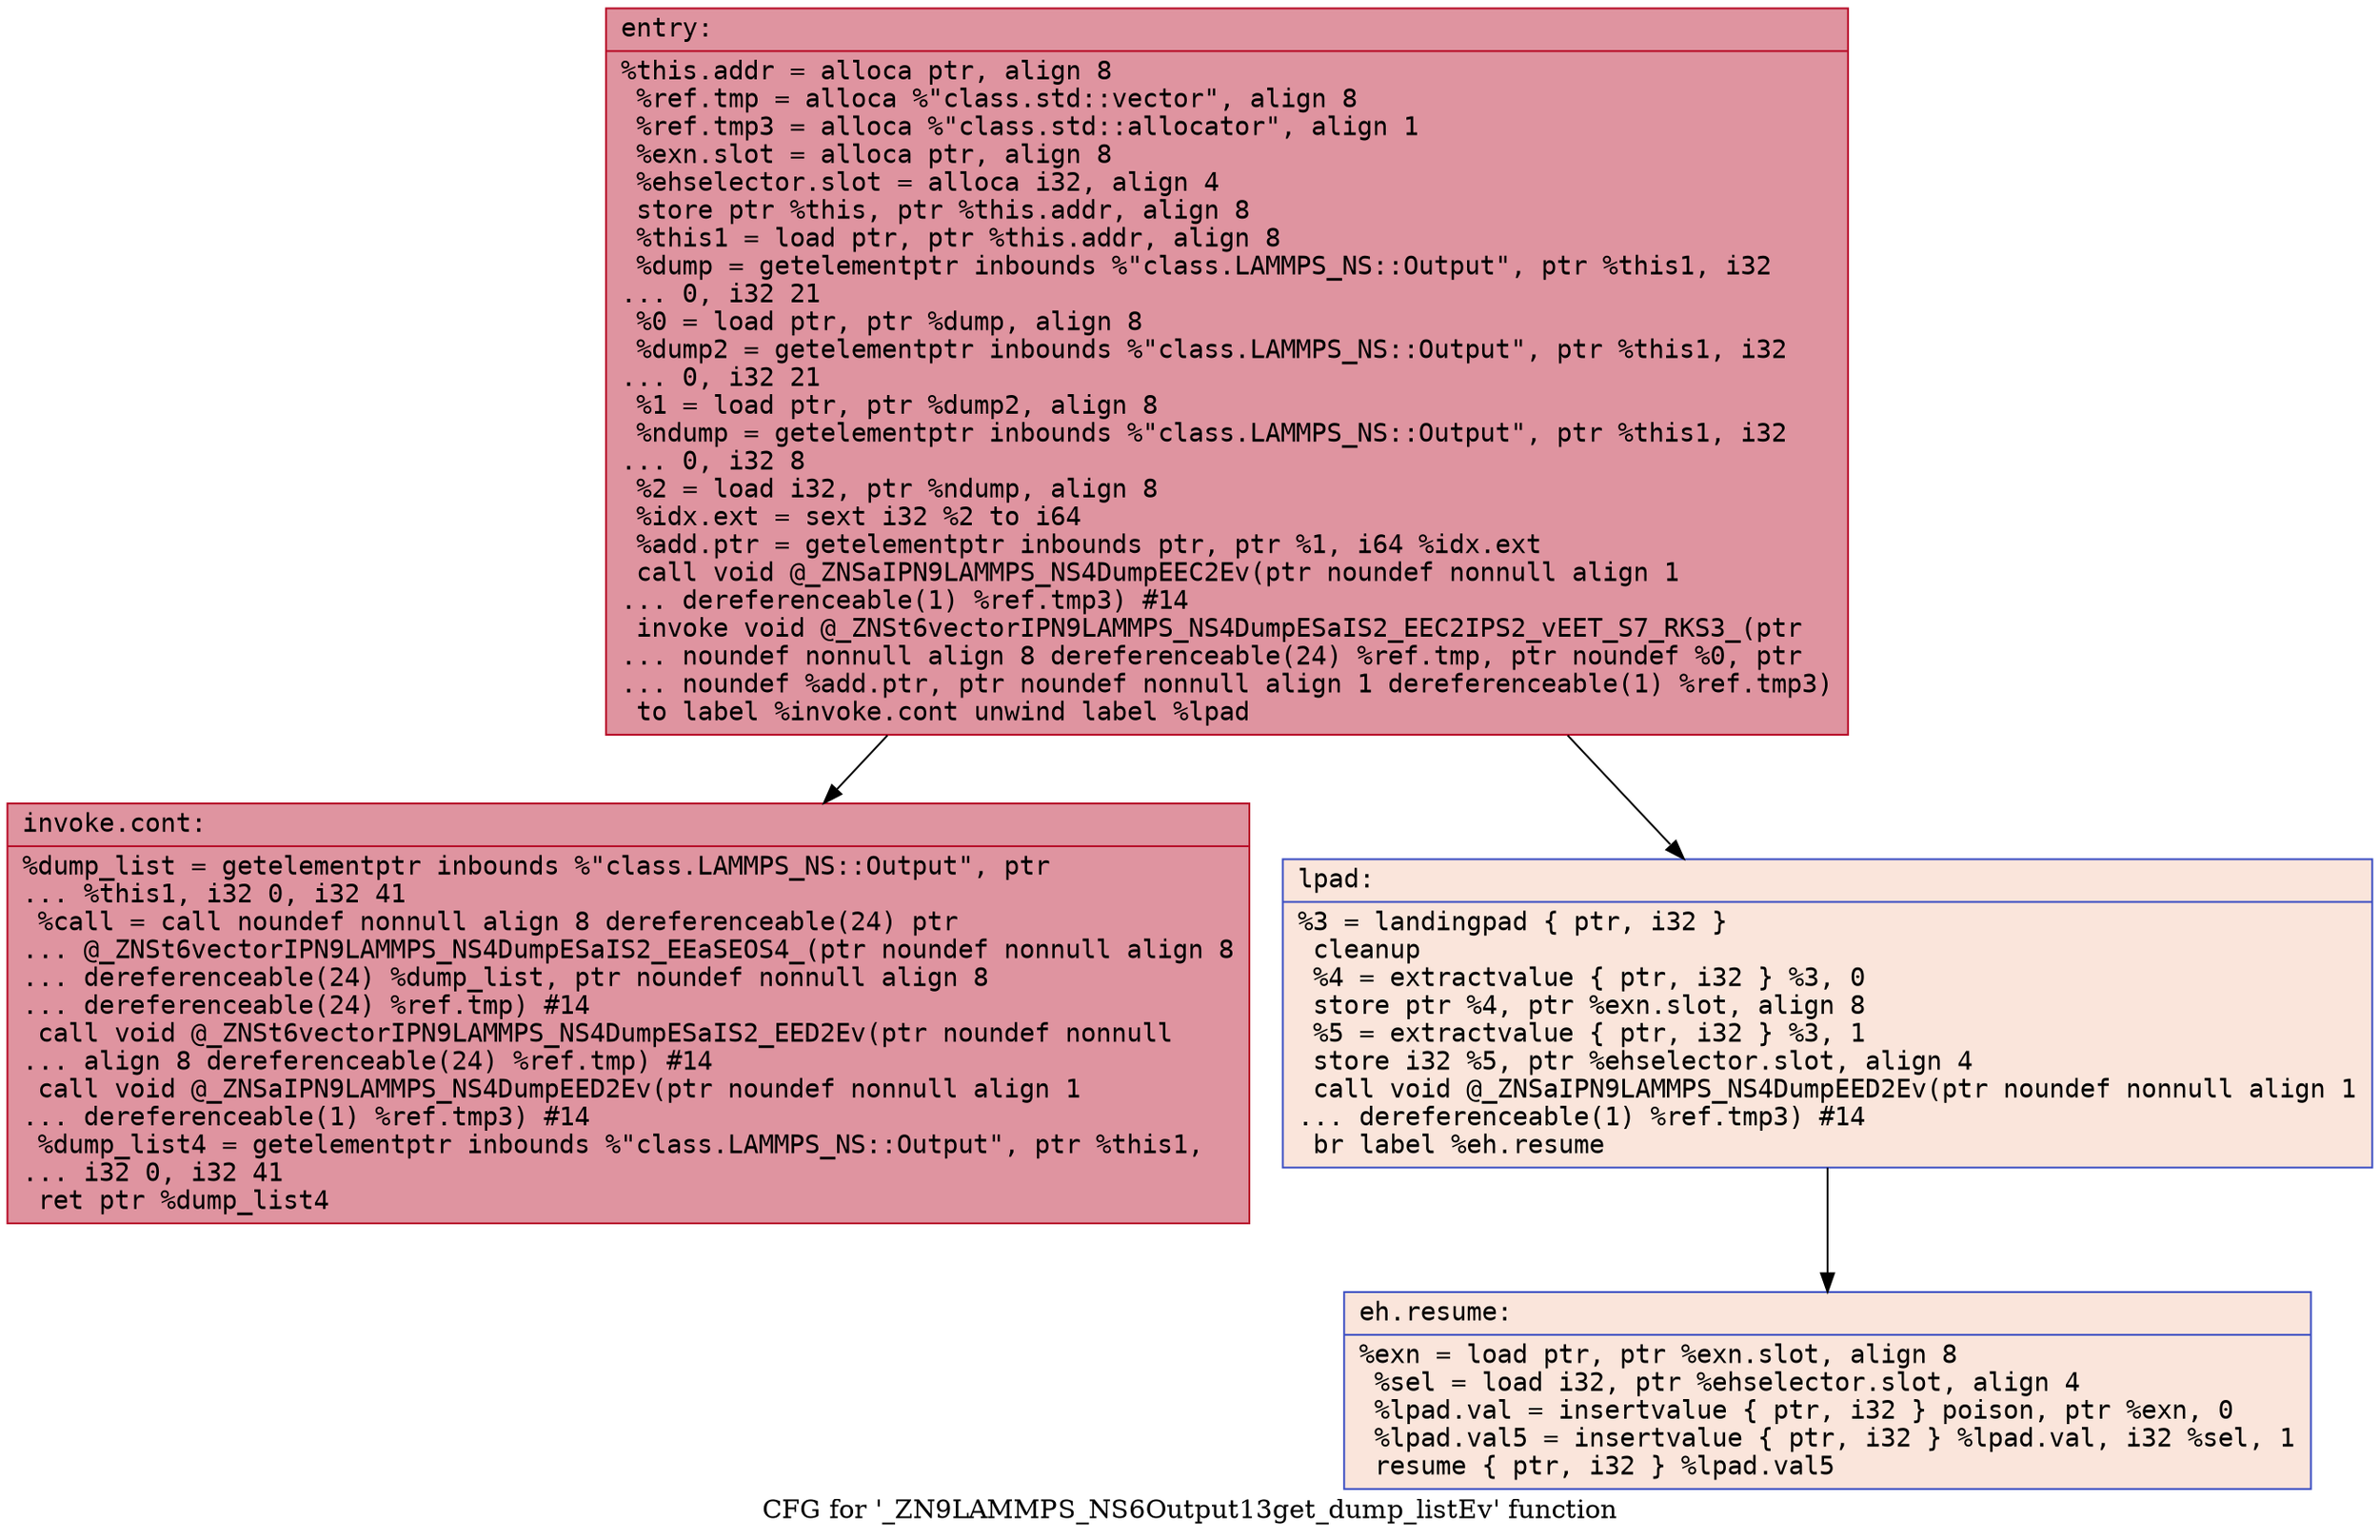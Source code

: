 digraph "CFG for '_ZN9LAMMPS_NS6Output13get_dump_listEv' function" {
	label="CFG for '_ZN9LAMMPS_NS6Output13get_dump_listEv' function";

	Node0x559d9a2b4a50 [shape=record,color="#b70d28ff", style=filled, fillcolor="#b70d2870" fontname="Courier",label="{entry:\l|  %this.addr = alloca ptr, align 8\l  %ref.tmp = alloca %\"class.std::vector\", align 8\l  %ref.tmp3 = alloca %\"class.std::allocator\", align 1\l  %exn.slot = alloca ptr, align 8\l  %ehselector.slot = alloca i32, align 4\l  store ptr %this, ptr %this.addr, align 8\l  %this1 = load ptr, ptr %this.addr, align 8\l  %dump = getelementptr inbounds %\"class.LAMMPS_NS::Output\", ptr %this1, i32\l... 0, i32 21\l  %0 = load ptr, ptr %dump, align 8\l  %dump2 = getelementptr inbounds %\"class.LAMMPS_NS::Output\", ptr %this1, i32\l... 0, i32 21\l  %1 = load ptr, ptr %dump2, align 8\l  %ndump = getelementptr inbounds %\"class.LAMMPS_NS::Output\", ptr %this1, i32\l... 0, i32 8\l  %2 = load i32, ptr %ndump, align 8\l  %idx.ext = sext i32 %2 to i64\l  %add.ptr = getelementptr inbounds ptr, ptr %1, i64 %idx.ext\l  call void @_ZNSaIPN9LAMMPS_NS4DumpEEC2Ev(ptr noundef nonnull align 1\l... dereferenceable(1) %ref.tmp3) #14\l  invoke void @_ZNSt6vectorIPN9LAMMPS_NS4DumpESaIS2_EEC2IPS2_vEET_S7_RKS3_(ptr\l... noundef nonnull align 8 dereferenceable(24) %ref.tmp, ptr noundef %0, ptr\l... noundef %add.ptr, ptr noundef nonnull align 1 dereferenceable(1) %ref.tmp3)\l          to label %invoke.cont unwind label %lpad\l}"];
	Node0x559d9a2b4a50 -> Node0x559d9a2b5890[tooltip="entry -> invoke.cont\nProbability 100.00%" ];
	Node0x559d9a2b4a50 -> Node0x559d9a2b58e0[tooltip="entry -> lpad\nProbability 0.00%" ];
	Node0x559d9a2b5890 [shape=record,color="#b70d28ff", style=filled, fillcolor="#b70d2870" fontname="Courier",label="{invoke.cont:\l|  %dump_list = getelementptr inbounds %\"class.LAMMPS_NS::Output\", ptr\l... %this1, i32 0, i32 41\l  %call = call noundef nonnull align 8 dereferenceable(24) ptr\l... @_ZNSt6vectorIPN9LAMMPS_NS4DumpESaIS2_EEaSEOS4_(ptr noundef nonnull align 8\l... dereferenceable(24) %dump_list, ptr noundef nonnull align 8\l... dereferenceable(24) %ref.tmp) #14\l  call void @_ZNSt6vectorIPN9LAMMPS_NS4DumpESaIS2_EED2Ev(ptr noundef nonnull\l... align 8 dereferenceable(24) %ref.tmp) #14\l  call void @_ZNSaIPN9LAMMPS_NS4DumpEED2Ev(ptr noundef nonnull align 1\l... dereferenceable(1) %ref.tmp3) #14\l  %dump_list4 = getelementptr inbounds %\"class.LAMMPS_NS::Output\", ptr %this1,\l... i32 0, i32 41\l  ret ptr %dump_list4\l}"];
	Node0x559d9a2b58e0 [shape=record,color="#3d50c3ff", style=filled, fillcolor="#f4c5ad70" fontname="Courier",label="{lpad:\l|  %3 = landingpad \{ ptr, i32 \}\l          cleanup\l  %4 = extractvalue \{ ptr, i32 \} %3, 0\l  store ptr %4, ptr %exn.slot, align 8\l  %5 = extractvalue \{ ptr, i32 \} %3, 1\l  store i32 %5, ptr %ehselector.slot, align 4\l  call void @_ZNSaIPN9LAMMPS_NS4DumpEED2Ev(ptr noundef nonnull align 1\l... dereferenceable(1) %ref.tmp3) #14\l  br label %eh.resume\l}"];
	Node0x559d9a2b58e0 -> Node0x559d9a2b63a0[tooltip="lpad -> eh.resume\nProbability 100.00%" ];
	Node0x559d9a2b63a0 [shape=record,color="#3d50c3ff", style=filled, fillcolor="#f4c5ad70" fontname="Courier",label="{eh.resume:\l|  %exn = load ptr, ptr %exn.slot, align 8\l  %sel = load i32, ptr %ehselector.slot, align 4\l  %lpad.val = insertvalue \{ ptr, i32 \} poison, ptr %exn, 0\l  %lpad.val5 = insertvalue \{ ptr, i32 \} %lpad.val, i32 %sel, 1\l  resume \{ ptr, i32 \} %lpad.val5\l}"];
}
